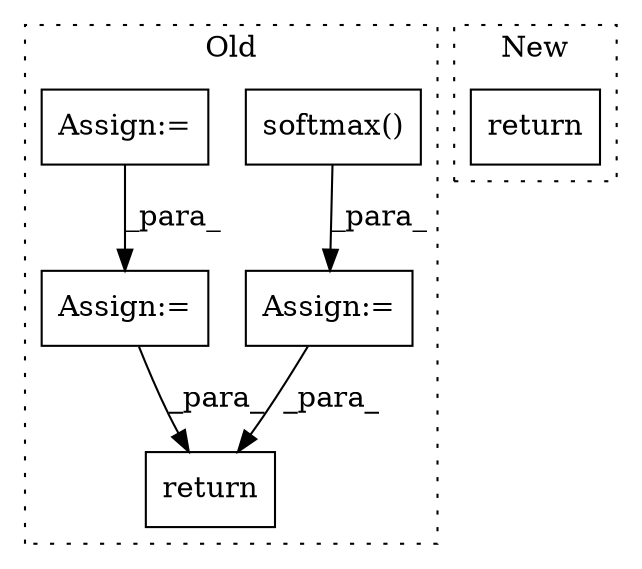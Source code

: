 digraph G {
subgraph cluster0 {
1 [label="softmax()" a="75" s="4247,4270" l="21,1" shape="box"];
3 [label="Assign:=" a="68" s="4244" l="3" shape="box"];
4 [label="return" a="93" s="4281" l="7" shape="box"];
5 [label="Assign:=" a="68" s="3220" l="3" shape="box"];
6 [label="Assign:=" a="68" s="4194" l="3" shape="box"];
label = "Old";
style="dotted";
}
subgraph cluster1 {
2 [label="return" a="93" s="3684" l="7" shape="box"];
label = "New";
style="dotted";
}
1 -> 3 [label="_para_"];
3 -> 4 [label="_para_"];
5 -> 6 [label="_para_"];
6 -> 4 [label="_para_"];
}
